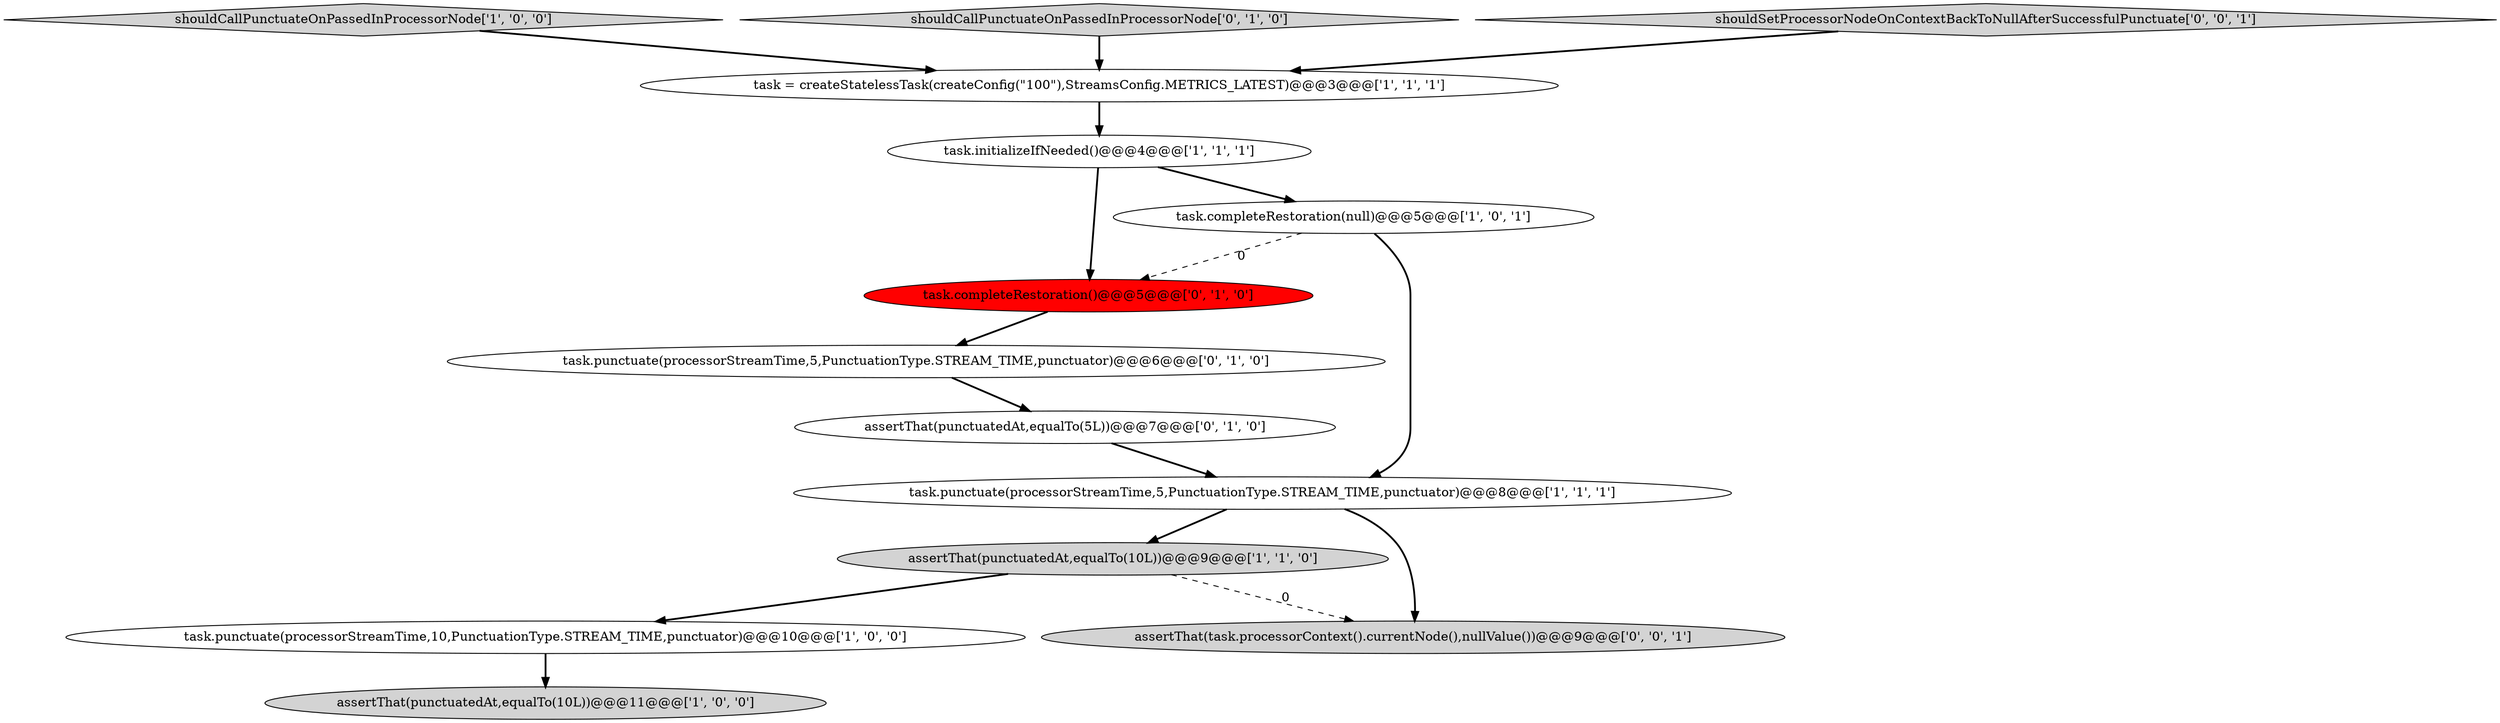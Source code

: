 digraph {
5 [style = filled, label = "shouldCallPunctuateOnPassedInProcessorNode['1', '0', '0']", fillcolor = lightgray, shape = diamond image = "AAA0AAABBB1BBB"];
8 [style = filled, label = "task.completeRestoration()@@@5@@@['0', '1', '0']", fillcolor = red, shape = ellipse image = "AAA1AAABBB2BBB"];
4 [style = filled, label = "assertThat(punctuatedAt,equalTo(10L))@@@11@@@['1', '0', '0']", fillcolor = lightgray, shape = ellipse image = "AAA0AAABBB1BBB"];
6 [style = filled, label = "task.punctuate(processorStreamTime,5,PunctuationType.STREAM_TIME,punctuator)@@@8@@@['1', '1', '1']", fillcolor = white, shape = ellipse image = "AAA0AAABBB1BBB"];
11 [style = filled, label = "assertThat(punctuatedAt,equalTo(5L))@@@7@@@['0', '1', '0']", fillcolor = white, shape = ellipse image = "AAA0AAABBB2BBB"];
2 [style = filled, label = "assertThat(punctuatedAt,equalTo(10L))@@@9@@@['1', '1', '0']", fillcolor = lightgray, shape = ellipse image = "AAA0AAABBB1BBB"];
9 [style = filled, label = "shouldCallPunctuateOnPassedInProcessorNode['0', '1', '0']", fillcolor = lightgray, shape = diamond image = "AAA0AAABBB2BBB"];
10 [style = filled, label = "task.punctuate(processorStreamTime,5,PunctuationType.STREAM_TIME,punctuator)@@@6@@@['0', '1', '0']", fillcolor = white, shape = ellipse image = "AAA0AAABBB2BBB"];
7 [style = filled, label = "task.punctuate(processorStreamTime,10,PunctuationType.STREAM_TIME,punctuator)@@@10@@@['1', '0', '0']", fillcolor = white, shape = ellipse image = "AAA0AAABBB1BBB"];
3 [style = filled, label = "task.completeRestoration(null)@@@5@@@['1', '0', '1']", fillcolor = white, shape = ellipse image = "AAA0AAABBB1BBB"];
12 [style = filled, label = "shouldSetProcessorNodeOnContextBackToNullAfterSuccessfulPunctuate['0', '0', '1']", fillcolor = lightgray, shape = diamond image = "AAA0AAABBB3BBB"];
1 [style = filled, label = "task = createStatelessTask(createConfig(\"100\"),StreamsConfig.METRICS_LATEST)@@@3@@@['1', '1', '1']", fillcolor = white, shape = ellipse image = "AAA0AAABBB1BBB"];
13 [style = filled, label = "assertThat(task.processorContext().currentNode(),nullValue())@@@9@@@['0', '0', '1']", fillcolor = lightgray, shape = ellipse image = "AAA0AAABBB3BBB"];
0 [style = filled, label = "task.initializeIfNeeded()@@@4@@@['1', '1', '1']", fillcolor = white, shape = ellipse image = "AAA0AAABBB1BBB"];
0->3 [style = bold, label=""];
3->8 [style = dashed, label="0"];
5->1 [style = bold, label=""];
3->6 [style = bold, label=""];
8->10 [style = bold, label=""];
10->11 [style = bold, label=""];
1->0 [style = bold, label=""];
2->7 [style = bold, label=""];
7->4 [style = bold, label=""];
9->1 [style = bold, label=""];
12->1 [style = bold, label=""];
2->13 [style = dashed, label="0"];
6->13 [style = bold, label=""];
11->6 [style = bold, label=""];
0->8 [style = bold, label=""];
6->2 [style = bold, label=""];
}
